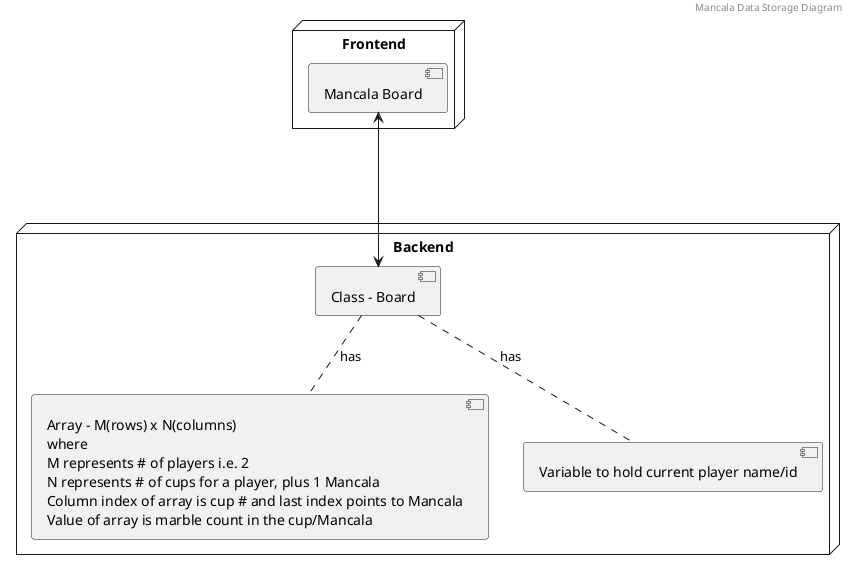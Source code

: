 @startuml
'https://plantuml.com/component-diagram
header Mancala Data Storage Diagram

node "Frontend" {
    [Mancala Board]
}

node "Backend" {
    [Class - Board] .. [Array - M(rows) x N(columns)\nwhere\nM represents # of players i.e. 2\nN represents # of cups for a player, plus 1 Mancala\nColumn index of array is cup # and last index points to Mancala\nValue of array is marble count in the cup/Mancala] :has
    [Class - Board] .. [Variable to hold current player name/id] :has
}

[Mancala Board] <---> [Class - Board]
@enduml